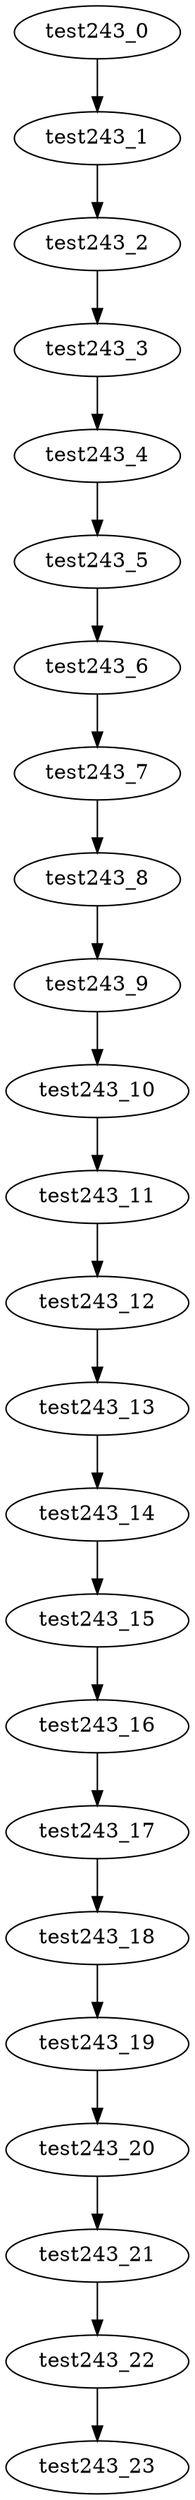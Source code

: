 digraph G {
test243_0->test243_1;
test243_1->test243_2;
test243_2->test243_3;
test243_3->test243_4;
test243_4->test243_5;
test243_5->test243_6;
test243_6->test243_7;
test243_7->test243_8;
test243_8->test243_9;
test243_9->test243_10;
test243_10->test243_11;
test243_11->test243_12;
test243_12->test243_13;
test243_13->test243_14;
test243_14->test243_15;
test243_15->test243_16;
test243_16->test243_17;
test243_17->test243_18;
test243_18->test243_19;
test243_19->test243_20;
test243_20->test243_21;
test243_21->test243_22;
test243_22->test243_23;

}
